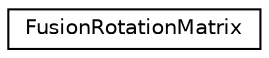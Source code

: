 digraph "Graphical Class Hierarchy"
{
  edge [fontname="Helvetica",fontsize="10",labelfontname="Helvetica",labelfontsize="10"];
  node [fontname="Helvetica",fontsize="10",shape=record];
  rankdir="LR";
  Node1 [label="FusionRotationMatrix",height=0.2,width=0.4,color="black", fillcolor="white", style="filled",URL="$union_fusion_rotation_matrix.html",tooltip="Rotation matrix in row-major order. See http://en.wikipedia.org/wiki/Row-major_order. "];
}
